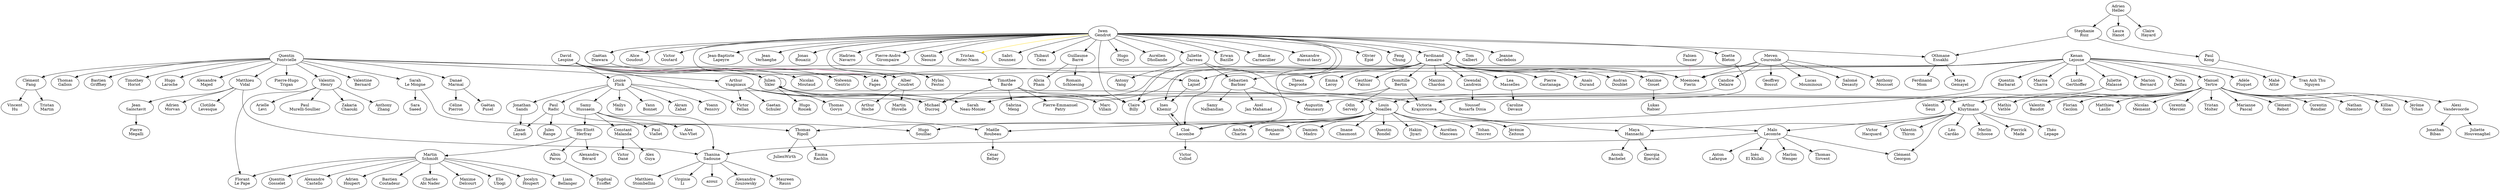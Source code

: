 digraph EpiFamily
{
    // List of names :
    abachelet [label="Anouk\nBachelet"];
    acastello [label="Alexandre\nCastello"];
    acharles [label="Ambre\nCharles"];
    acoudret [label="Alber\nCoudret"];
    adhollande [label="Aurélien\nDhollande"];
    ahoche [label="Arthur\nHoche"];
    ahoupert [label="Adrien\nHoupert"];
    alafargue [label="Anton\nLafargue"];
    alevi [label="Arielle\nLevi"];
    alex [label="Alex\nGuya"];
    amorvan [label="Adrien\nMorvan"];
    anais [label="Anaïs\nDurand"];
    anth [label="Anthony\nMousset"];
    aparou [label="Albin\nParou"];
    apluquet [label="Adèle\nPluquet"];
    attie [label="Mahé\nAttié"];
    audr [label="Audran\nDoublet"];
    azouzowsky [label="Alexandre\nZouzowsky"];
    baggins [label="Léa\nFages"];
    bamar [label="Benjamin\nAmar"];
    barbarat [label="Quentin\nBarbarat"];
    barre [label="Guillaume\nBarré"];
    baudot [label="Valentin\nBaudot"];
    bazille [label="Erwan\nBazille"];
    bcoutadeur [label="Bastien\nCoutadeur"];
    belley [label="César\nBelley"];
    berard [label="Alexandre\nBérard"];
    bibas [label="Jonathan\nBibas"];
    billy [label="Claire\nBilly"];
    blaise [label="Blaise\nCarnevillier"];
    bossut [label="Alexandre\nBossut-Iasry"];
    cand [label="Candice\nDelaire"];
    cdevaux [label="Caroline\nDevaux"];
    cecilon [label="Florian\nCecilon"];
    cel [label="Céline\nPierron"];
    cgorgeon [label="Clément\nGeorgon"];
    charra [label="Marine\nCharra"];
    clevesque [label="Clotilde\nLevesque"];
    cmalanda [label="Constant\nMalanda"];
    cnader [label="Charles\nAbi Nader"];
    dana [label="Danaé\nMarmaï"];
    dav [label="David\nLespine"];
    degroote [label="Theau\nDegroote"];
    del [label="Maxime\nDelcourt"];
    dmadro [label="Damien\nMadro"];
    doette [label="Doette\nBleton"];
    domi [label="Domitille\nBertin"];
    donia [label="Donia\nLajnef"];
    eleroy [label="Emma\nLeroy"];
    epie [label="Olivier\nEpié"];
    erachlin [label="Emma\nRachlin"];
    eubogi [label="Elie\nUbogi"];
    falcoz [label="Gauthier\nFalcoz"];
    fang [label="Clément\nFang"];
    feng [label="Feng\nChung"];
    ferd [label="Ferdinand\nLemaire"];
    flick [label="Louise\nFlick"];
    font [label="Quentin\nFontvielle"];
    fpape [label="Florant\nLe Pape"];
    gaet [label="Gaëtan\nPusel"];
    galbert [label="Tom\nGalbert"];
    gallois [label="Thomas\nGallois"];
    gardebois [label="Jeanne\nGardebois"];
    garreau [label="Juliette\nGarreau"];
    gbjarstal [label="Georgia\nBjarstal"];
    gdiawara [label="Gaëtan\nDiawara"];
    geof [label="Geoffrey\nBossut"];
    goudout [label="Alice\nGoudout"];
    goutard [label="Victor\nGoutard"];
    govys [label ="Thomas\nGovys"];
    griffhey [label="Bastien\nGriffhey"];
    gschuler [label="Gaetan\nSchuler"];
    hanot [label="Laura\nHanot"];
    hayard [label="Claire\nHayard"];
    hellec [label="Adrien\nHellec"];
    horiot [label="Timothey\nHoriot"];
    houve [label="Juliette\nHouvenaghel"];
    hu [label = "Vincent\nHu"];
    ichaumont [label="Imane\nChaumont"];
    ikhemir [label="Ines\nKhemir"];
    ikhilali [label="Inès\nEl Khilali"];
    iwen [label="Iwen\nGendrot"];
    jblapeyre [label="Jean-Baptiste\nLapeyre"];
    jean [label="Jean\nVerhaeghe"];
    jhoupert [label="Jocelyn\nHoupert"];
    jiyari [label="Hakim\nJiyari"];
    jojo [label="Jonas\nBouaziz"];
    jrange [label="Jules\nRange"];
    jsainctavit [label="Jean\nSainctavit"];
    jsprintz [label="Gwendal\nLandrein"];
    jwirth [label="Julien\Wirth"];
    kenan [label="Kenan\nLejosne"];
    kluyt [label="Arthur\nKluytmans"];
    lacombe [label="Cloé\nLacombe"];
    laroche [label="Hugo\nLaroche"];
    lasllo [label="Matthieu\nLasllo"];
    lbellanger [label="Liam\nBellanger"];
    lcardao [label="Léo\nCardão"];
    lgerthoffer [label="Lucile\nGerthoffer"];
    lmasselles [label="Lea\nMasselles"];
    lrabier [label="Lukas\nRabier"];
    lucas [label="Lucas\nMouminoux"];
    mahamad [label = "Axel\nJan Mahamad"];
    mahamad [label="Axel\nJan Mahamad"];
    majed [label="Alexandre\nMajed"];
    malasse [label ="Juliette\nMalassé"];
    manceau [label="Aurélien\nManceau"];
    mrauss [label="Maureen\nRauss"];
    maunaury [label="Augustin\nMaunaury"];
    mbernard [label="Marion\nBernard"];
    mchardon [label="Maxime\nChardon"];
    mducrocq [label="Michael\nDucroq"];
    memeint [label="Nicolas\nMemeint"];
    meng [label="Sabrina\nMeng"];
    mercier [label="Corentin\nMercier"];
    mev [label="Meven\nCourouble"];
    mferdinand [label="Ferdinand\nMom"];
    mfestoc [label="Mylan\nFestoc"];
    mgemayel [label="Maya\nGemayel"];
    mgouet [label="Maxime\nGouet"];
    mhan [label="Maya\nHannachi"];
    mhau [label="Mailys\nHau"];
    mhuvelle [label="Martin\nHuvelle"];
    mlecomte [label="Malo\nLecomte"];
    moe [label="Moemoea\nFierin"];
    molter [label="Tristan\nMolter"];
    mschmidt [label="Martin\nSchmidt"];
    mschoose [label="Merlin\nSchoose"];
    mstombellini [label="Matthieu\nStombellini"];
    mvidal [label="Matthieu\nVidal"];
    mwenger [label="Marlon\nWenger"];
    nalbandian [label="Samy\nNalbandian"];
    navarro [label="Hadrien\nNavarro"];
    nic [label="Nicolas\nMoutaud"];
    noailles [label="Louis\nNoailles"];
    nolw [label="Nolwenn\nGentric"];
    nora [label="Nora\nDelfau"];
    odin [label="Odin\nServely"];
    othmane [label="Othmane\nEssakhi"];
    pag [label="Pierre-André\nGirompaire"];
    pam [label="Pierre\nMegalli"];
    pascal [label="Marianne\nPascal"];
    pat [label="Pierre-Emmanuel\nPatry"];
    pensivy [label="Yoann\nPensivy"];
    pham [label="Alicia\nPham"];
    ph [label="Pierre-Hugo\nTrigan"];
    pier [label="Pierre\nGastanaga"];
    pkong [label="Paul\nKong"];
    pmade [label="Pierrick\nMade"];
    psoulier [label="Paul\nMurelli-Soullier"];
    pviallet [label="Paul\nViallet"];
    qgosselet [label="Quentin\nGosselet"];
    qneouze [label="Quentin\nNeouze"];
    qrondel [label="Quentin\nRondel"];
    radic [label="Paul\nRadic"];
    rebut [label="Clément\nRebut"];
    ripoll [label="Thomas\nRipoll"];
    rondier [label="Corentin\nRondier"];
    rosiek [label ="Hugo\nRosiek"];
    roubeau [label="Maëlle\nRoubeau"];
    ruiz [label="Stephanie\nRuiz"];
    ruter [label="Tristan\nRuter-Naon"];
    sabri [label="Sabri\nDounnez"];
    saeed [label="Sara\nSaeed"];
    salo [label="Salomé\nDesauty"];
    samy [label="Samy\nHussaein"];
    sands [label="Jonathan\nSands"];
    satan [label="Fabien\nTessier"];
    schloesing [label="Romain\nSchloesing"];
    seb [label="Sébastien\nBarbier"];
    shemtov [label="Nathan\nShemtov"];
    siou [label="Killian\nSiou"];
    skler [label="Julien\nSkler"];
    slemoigne [label="Sarah\nLe Moigne"];
    smonier [label="Sarah\nNeau-Monier"];
    souillac [label="Hugo\nSouillac"];
    tcens [label="Thibaut\nCens"];
    tchan [label="Jérôme\nTchan"];
    tecoffet [label="Tugdual\nEcoffet"];
    tertre [label="Manuel\nTertre"];
    tim [label="Timothee\nBarde"];
    tlepage [label="Théo\nLepage"];
    tnguyen [label="Tran Anh Thu\nNguyen"];
    tome [label="Tom-Eliott\nHerfray"];
    tristan [label = "Tristan\nMartin"];
    tsadoune [label="Thanina\nSadoune"];
    tsirvent [label="Thomas\nSirvent"];
    tz [label="Yohan\nTancrez"];
    vaginau [label="Arthur\nVuagniaux"];
    vanvliet [label="Alex\nVan-Vliet"];
    vanvoorder [label="Alexi\nVandevoorde"];
    vatble [label="Mathis\nVatble"];
    vbernard [label="Valentine\nBernard"];
    vcollod [label="Victor\nCollod"];
    vdan [label="Victor\nDané"];
    verjus [label="Hugo\nVerjus"];
    vhacquard [label="Victor\nHacquard"];
    vhenry [label ="Valentin\nHenry"];
    victoria [label="Victoria\nKrajcovicova"];
    villain [label="Marc\nVillain"];
    vli [label="Virginie\nLi"];
    vpellan [label="Victor\nPellan"];
    vseux [label="Valentin\nSeux"];
    vthiron [label="Valentin\nThiron"];
    yang [label=" Antony\nYang"];
    ybonnet [label="Yann\nBonnet"];
    ydinia [label="Youssef\nBouarfa Dinia"];
    zabat [label="Akram\nZabat"];
    zak [label="Zakaria\nChaouki"];
    zeitoun [label="Jérémie\nZeitoun"];
    zhan [label="Anthony\nZhang"];
    zlayadi [label="Ziane\nLayadi"];

    /*
    ** List of patronage links :
    */

    // Iwen's graph
    iwen -> ruter [color="gold"];
    iwen -> adhollande;
    iwen -> tcens;
    iwen -> billy;
    iwen -> lacombe;
      // Cloé's graph
      lacombe -> vcollod;
      lacombe -> ikhemir;
    iwen -> jblapeyre;
    iwen -> othmane;
    iwen -> gdiawara;
      // Gdiawara's graph
      gdiawara -> mfestoc;
    iwen -> ikhemir;
      // Ikhemir's graph
      ikhemir -> lacombe;
    iwen -> gardebois;
    iwen -> pag;
    iwen -> bossut;
    iwen -> jean;
    iwen -> sabri;
    iwen -> verjus;
    iwen -> galbert;
    iwen -> epie;
    iwen -> goudout;
    iwen -> jojo;
    iwen -> bazille;
    iwen -> goutard;
    iwen -> blaise;
    iwen -> feng;
    iwen -> tim;
      // Tim's graph
      tim -> villain;
      tim -> meng;
      tim -> pat;
      tim -> mducrocq;
    iwen -> barre;
      // Guillaume's graph
      barre -> pham;
      barre -> schloesing;
    iwen -> ferd
      // Ferdinand's graph
      ferd -> moe;
      ferd -> lacombe;
      ferd -> pier;
      ferd -> smonier;
      ferd -> audr;
      ferd -> anais;
      ferd -> falcoz;
      ferd -> degroote;
      ferd -> mgouet;
        // Maxime Gouet's graph
        mgouet -> lrabier;
      ferd -> eleroy;
      ferd -> jsprintz;
        // Gwendal Landrein's graph
        jsprintz -> ydinia
      ferd -> lmasselles;
        // Lea's graph
        lmasselles -> cdevaux;
      ferd -> mchardon;
      ferd -> domi;
        // Domitille's graph
	domi -> odin;
	domi -> smonier;
	domi -> victoria;
      ferd -> mducrocq;
    iwen -> doette;
      // Doette's graph
      doette -> maunaury;
    iwen -> garreau;
      // Juliette's graph
      garreau -> billy;
      garreau -> seb;
      garreau -> kluyt;
        // Arthur Kluytmans's graph
        kluyt -> cgorgeon;
        kluyt -> lcardao;
        kluyt -> mlecomte;
          // Malo Lecomte's graph
          mlecomte -> alafargue;
          mlecomte -> ikhilali;
          mlecomte -> cgorgeon;
          mlecomte -> mwenger;
          mlecomte -> tsirvent;
          mlecomte -> tsadoune;
            // Thanina's graph
            tsadoune -> mstombellini;
	    tsadoune -> vli;
	    tsadoune -> azouzowsky;
	    tsadoune -> mrauss;
        kluyt -> mschoose;
        kluyt -> pmade;
        kluyt -> tlepage;
        kluyt -> vhacquard;
        kluyt -> vthiron;
        kluyt -> mhan;
          // Maya's graph
          mhan -> abachelet;
          mhan -> gbjarstal;
      garreau -> yang;
    iwen -> navarro;
    iwen -> acoudret;
      // Alban Coudret's graph
      acoudret -> mhuvelle;
      acoudret -> ahoche;
    iwen -> qneouze;

    // David's graph
    dav -> flick;
      // Louise's graph
      flick -> noailles;
        // Louis Noailles's graph
        noailles -> jiyari;
        noailles -> ichaumont;
        noailles -> dmadro;
        noailles -> bamar;
        noailles -> tz;
        noailles -> zeitoun;
        noailles -> ripoll;
	  // Ripol's graph
	  ripoll -> erachlin;
	  ripoll -> jwirth;
        noailles -> manceau;
        noailles -> acharles
        noailles -> souillac;
        noailles -> lacombe;
        noailles -> qrondel;
      flick -> sands;
        // Sands's graph
        sands -> zlayadi;
      flick -> pensivy;
      flick -> zabat;
      flick -> mhau;
      flick -> ybonnet;
      flick -> radic;
        // Radic's graph
        radic -> souillac;
        radic -> jrange;
        radic -> zlayadi;
      flick -> samy;
        // Samy's graph
        samy -> vanvliet;
        samy -> tsadoune;
        samy -> pviallet;
        samy -> cmalanda;
          // Constant's graph
          cmalanda -> vdan;
	  cmalanda -> alex;
        samy -> tome;
	  // Tome-Eliott's graph
	  tome -> aparou;
	    // Albin's graph
	    aparou -> tecoffet;
	  tome -> berard;
	  tome -> mschmidt;
	    // Martin's graph
	    mschmidt -> lbellanger;
            mschmidt -> cnader;
	    mschmidt -> fpape;
            mschmidt -> jhoupert;
	    mschmidt -> del;
            mschmidt -> ahoupert;
            mschmidt -> eubogi;
            mschmidt -> qgosselet;
            mschmidt -> bcoutadeur;
            mschmidt -> acastello;
    dav -> moe;
    dav -> nic;
    dav -> nolw;
    dav -> skler;
      // Julien's graph
      skler -> rosiek;
      skler -> smonier;
      skler -> mducrocq;
      skler -> skler;
      skler -> billy;
      skler -> govys;
        // Thomas's graph
        govys -> roubeau;
          // Maelle's graph
          roubeau -> belley;
    dav -> vpellan;
    dav -> acoudret;

    // Adrien's graph
    hellec -> hayard;
    hellec -> ruiz;
      // Ruiz's graph
      ruiz -> othmane;
        // Othmane's graph
        othmane -> mferdinand;
        othmane -> mgemayel;
      ruiz -> pkong;
        // Pkong's graph
      	pkong -> tnguyen;
    hellec -> hanot;

    // Quentin's graph
    font -> majed;
    font -> vbernard;
    font -> donia;
    font -> vaginau;
      // Vaginaux's graph
      vaginau -> victoria;
      vaginau -> vpellan;
      vaginau -> smonier;
      vaginau -> gschuler;
      vaginau -> mducrocq;
    font -> mvidal;
      // Matthieu Vidal's graph
      mvidal -> jsainctavit;
        // Jean's graph
        jsainctavit -> pam;
      mvidal -> amorvan;
      mvidal -> clevesque;
      mvidal -> tsadoune;
        // Thanina's graph
        tsadoune -> azouz;
    font -> dana
      // Danae's graph
      dana -> cel;
      dana -> gaet;
    font -> laroche;
    font -> baggins;
    font -> fang;
      // Clément's graph
      fang -> hu;
      fang -> tristan;
    font -> horiot;
    font -> ph;
    font -> gallois;
    font -> griffhey;
    font -> vhenry;
      // Valentin Henry's graph
      vhenry -> alevi;
      vhenry -> psoulier;
      vhenry -> zhan;
      vhenry -> zak;
      vhenry -> fpape;
    font -> slemoigne;
      // Sarah LeMoigne's graph
      slemoigne -> ripoll;
      slemoigne -> saeed;

    // Kenan's graph
    kenan -> moe;
    kenan -> mbernard;
    kenan -> baggins;
    kenan -> donia;
      // Donia's graph
      donia ->  ikhemir;
    kenan -> malasse;
      // Malasse's graph
      malasse -> vseux;
    kenan -> roubeau;
    kenan -> charra;
    kenan -> apluquet;
    kenan -> nora;
    kenan -> tertre;
      // Tertre's graph
      tertre -> mercier;
      tertre -> noailles;
      tertre -> kluyt;
      tertre -> victoria;
        // Victoria's graph
	victoria -> mhan;
	victoria -> mlecomte;
      tertre -> memeint;
      tertre -> molter;
      tertre -> rebut;
      tertre -> tchan;
      tertre -> vatble;
      tertre -> lasllo;
      tertre -> baudot;
      tertre -> cecilon;
      tertre -> shemtov;
      tertre -> siou;
      tertre -> vanvoorder;
        // Vandevoorde's graph
        vanvoorder -> bibas;
        vanvoorder -> houve;
      tertre -> rondier;
      tertre -> pascal;
    kenan -> attie;
    kenan -> barbarat;
    kenan -> lgerthoffer;

    // Meven's graph
    mev -> cand;
      // Candice's graph
      cand -> billy;
    mev -> seb;
      seb -> mahamad;
      seb -> nalbandian;
      seb -> maunaury;
    mev -> anth;
    mev -> salo;
    mev -> geof;
    mev -> lucas;
    mev -> moe;

    /*
    ** List of special links
    */
    { // love links, please use [dir=none color="hotpink"] attribute
      edge [dir=none color="hotpink"]
      satan -> moe
      dav -> baggins
    }
}
